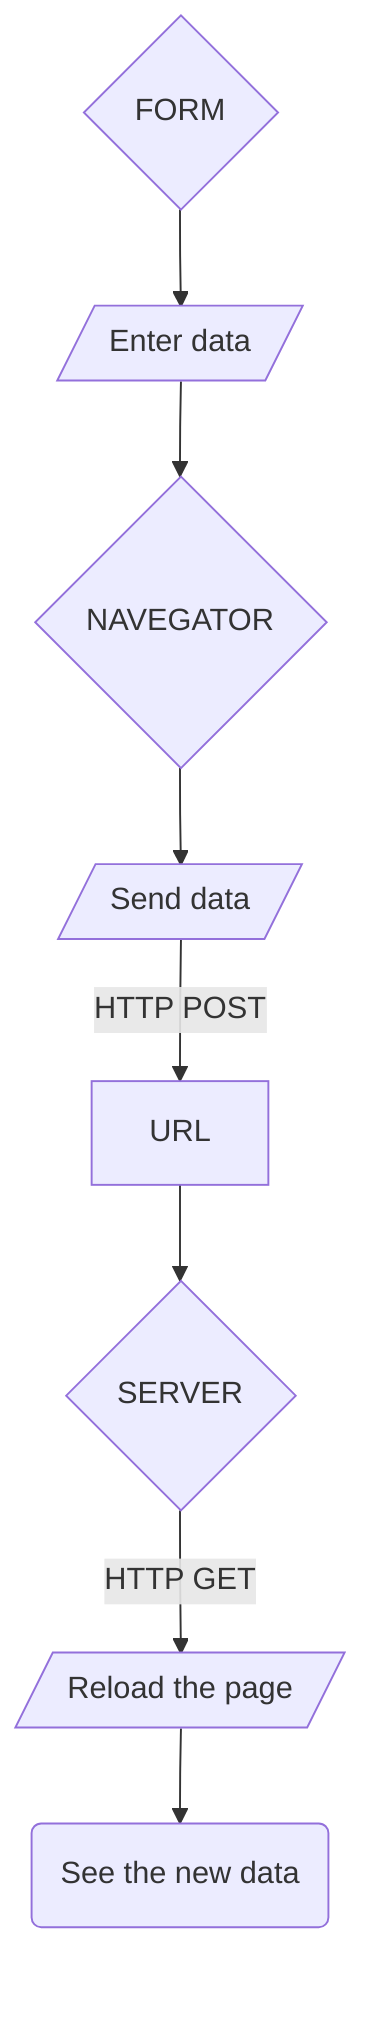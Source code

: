 flowchart TB
    a{"FORM"} --> b[/"Enter data"/]
    b --> c{"NAVEGATOR"}
    c --> e[/"Send data"/]
    e -- HTTP POST --> URL["URL"]
    URL --> f{"SERVER"}
    f -- HTTP GET --> g[/"Reload the page"/]
    g --> h("See the new data")